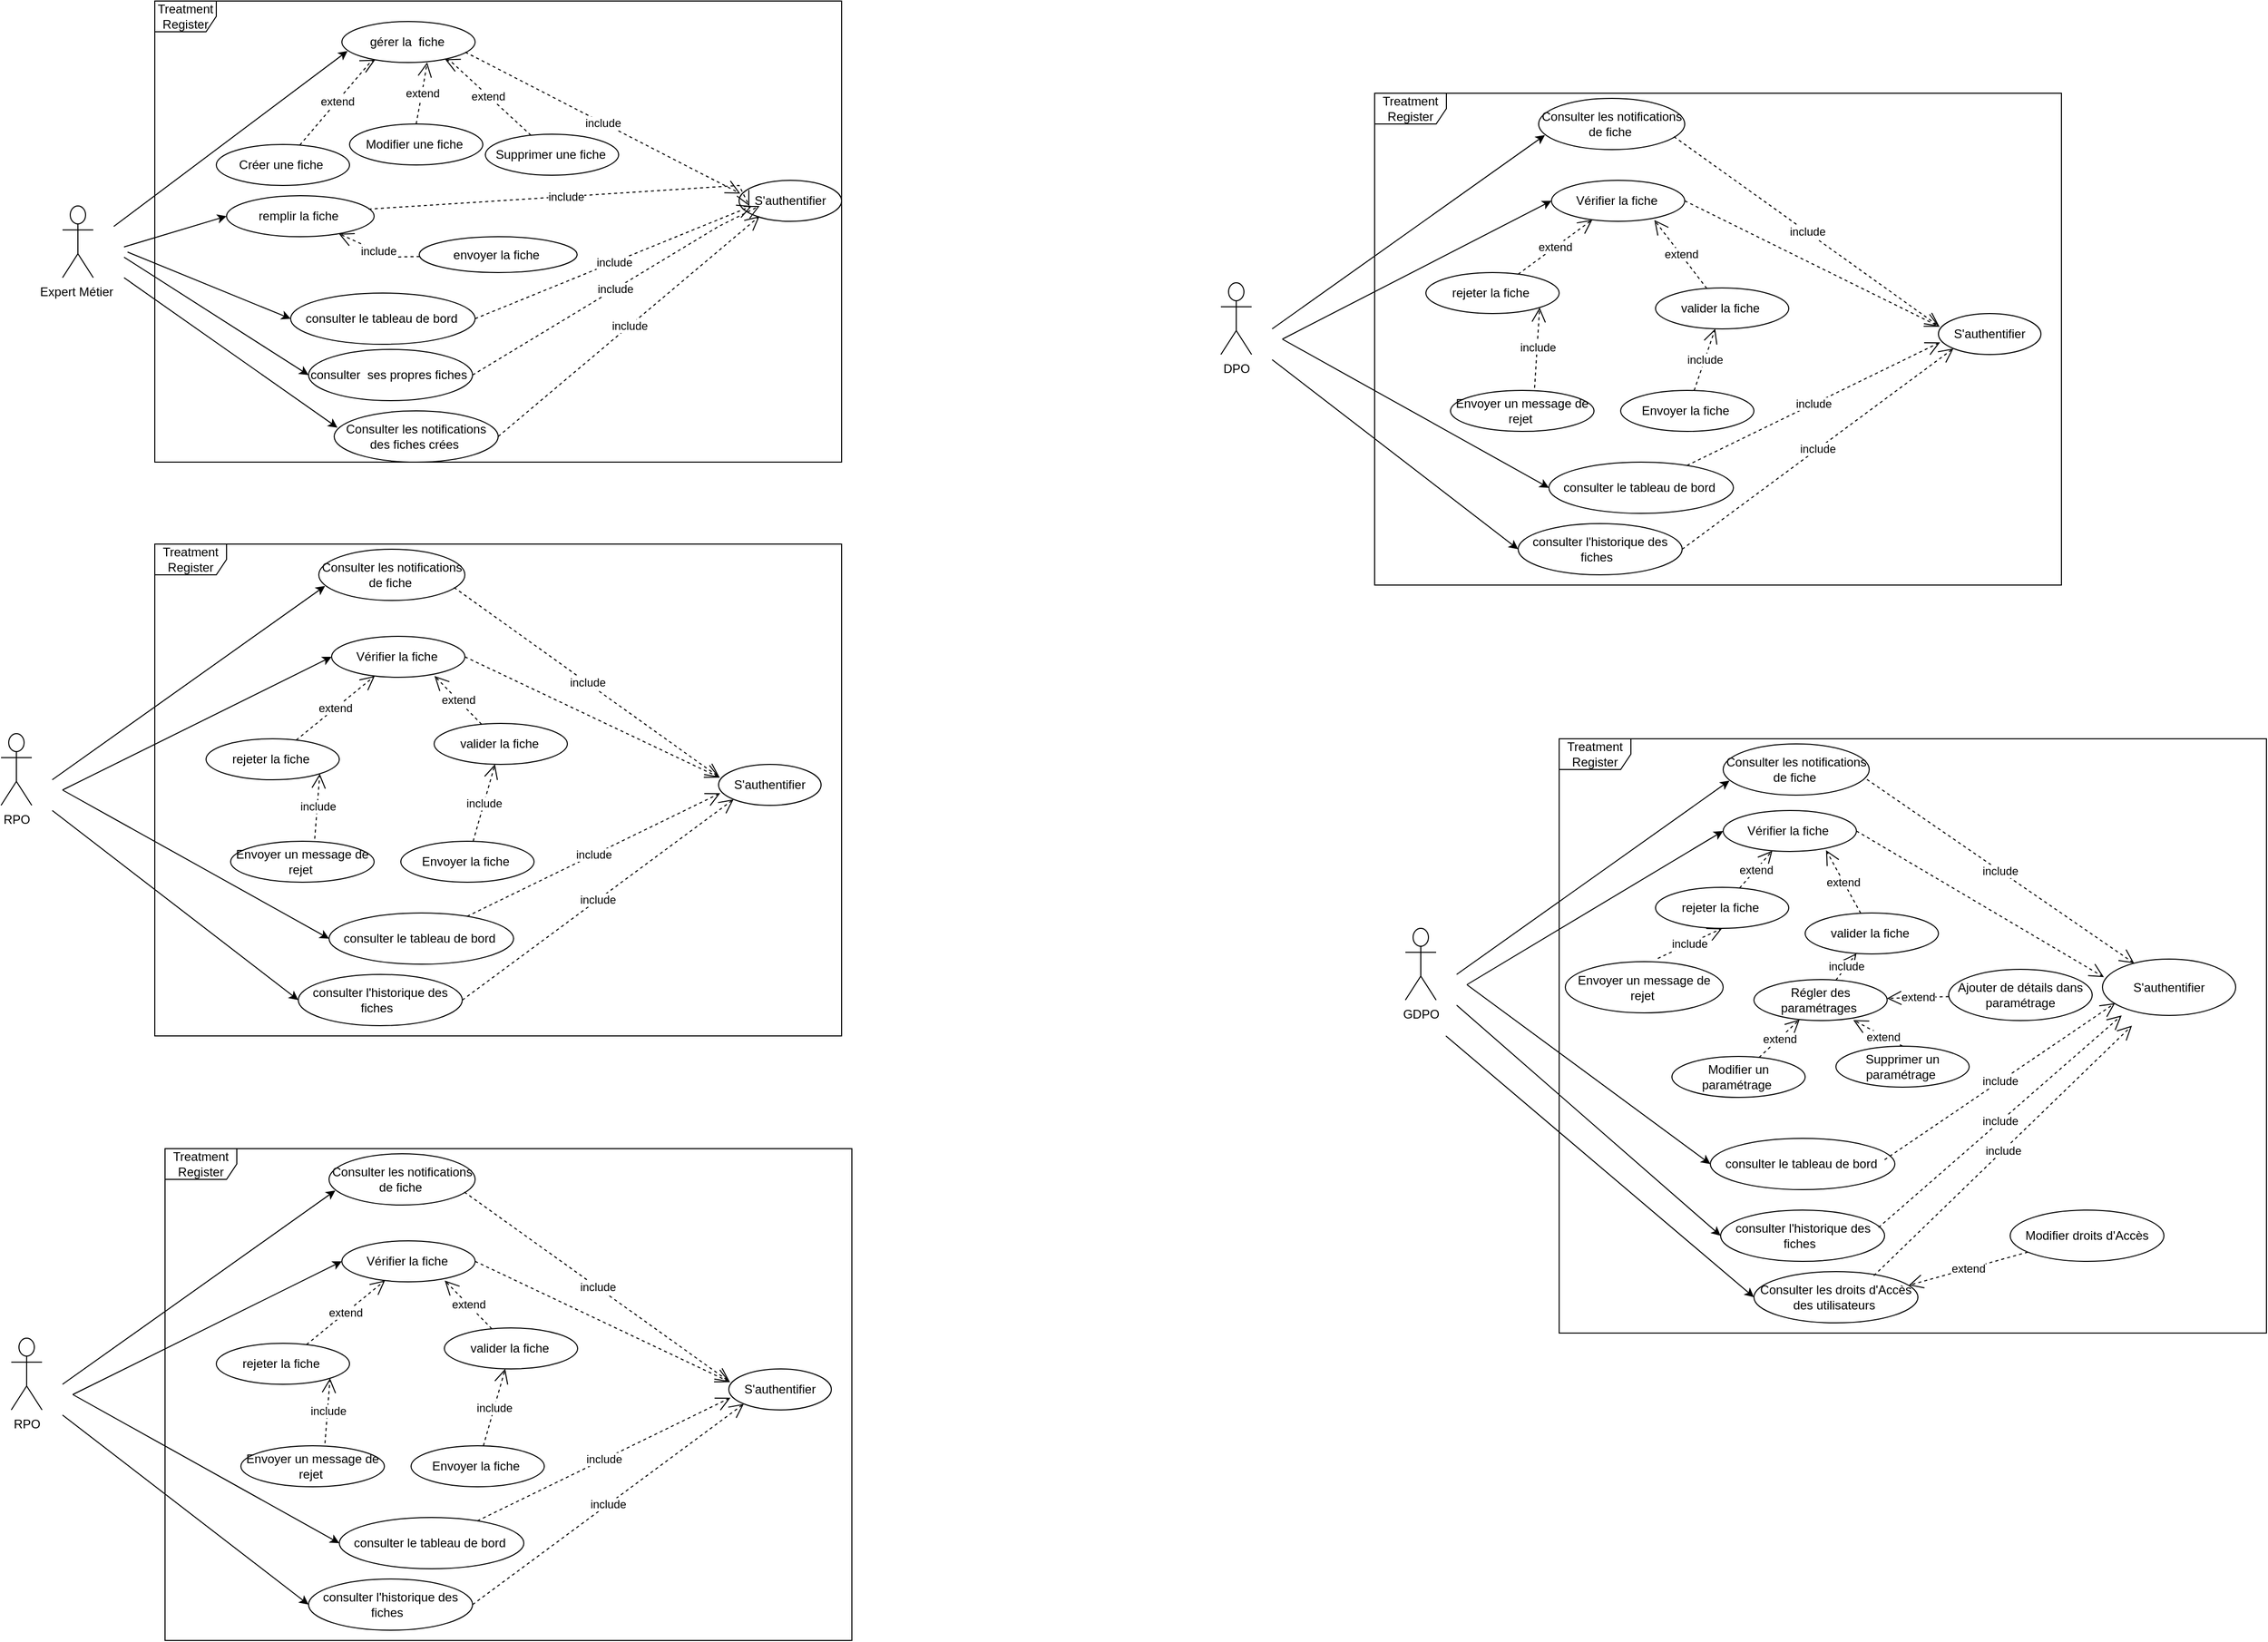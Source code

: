 <mxfile version="23.1.6" type="github">
  <diagram name="Page-1" id="u3t_uSrbroYxwzemvKYN">
    <mxGraphModel dx="2728" dy="1532" grid="1" gridSize="10" guides="1" tooltips="1" connect="1" arrows="1" fold="1" page="1" pageScale="1" pageWidth="2339" pageHeight="3300" math="0" shadow="0">
      <root>
        <mxCell id="0" />
        <mxCell id="1" parent="0" />
        <mxCell id="40ASOsNGRdnmcbBvCG5u-1" value="Expert Métier&amp;nbsp;" style="shape=umlActor;verticalLabelPosition=bottom;verticalAlign=top;html=1;" vertex="1" parent="1">
          <mxGeometry x="100" y="270" width="30" height="70" as="geometry" />
        </mxCell>
        <mxCell id="40ASOsNGRdnmcbBvCG5u-2" value="Treatment&lt;br&gt;Register" style="shape=umlFrame;whiteSpace=wrap;html=1;pointerEvents=0;" vertex="1" parent="1">
          <mxGeometry x="190" y="70" width="670" height="450" as="geometry" />
        </mxCell>
        <mxCell id="40ASOsNGRdnmcbBvCG5u-3" value="S&#39;authentifier" style="ellipse;whiteSpace=wrap;html=1;" vertex="1" parent="1">
          <mxGeometry x="760" y="245" width="100" height="40" as="geometry" />
        </mxCell>
        <mxCell id="40ASOsNGRdnmcbBvCG5u-4" value="gérer la&amp;nbsp; fiche&amp;nbsp;" style="ellipse;whiteSpace=wrap;html=1;" vertex="1" parent="1">
          <mxGeometry x="372.5" y="90" width="130" height="40" as="geometry" />
        </mxCell>
        <mxCell id="40ASOsNGRdnmcbBvCG5u-5" value="include" style="endArrow=open;endSize=12;dashed=1;html=1;rounded=0;exitX=0.926;exitY=0.747;exitDx=0;exitDy=0;exitPerimeter=0;entryX=0.011;entryY=0.321;entryDx=0;entryDy=0;entryPerimeter=0;" edge="1" parent="1" source="40ASOsNGRdnmcbBvCG5u-4" target="40ASOsNGRdnmcbBvCG5u-3">
          <mxGeometry width="160" relative="1" as="geometry">
            <mxPoint x="502.5" y="139.41" as="sourcePoint" />
            <mxPoint x="740" y="240" as="targetPoint" />
          </mxGeometry>
        </mxCell>
        <mxCell id="40ASOsNGRdnmcbBvCG5u-6" value="consulter le tableau de bord&amp;nbsp;" style="ellipse;whiteSpace=wrap;html=1;" vertex="1" parent="1">
          <mxGeometry x="322.5" y="355" width="180" height="50" as="geometry" />
        </mxCell>
        <mxCell id="40ASOsNGRdnmcbBvCG5u-7" value="include" style="endArrow=open;endSize=12;dashed=1;html=1;rounded=0;exitX=1;exitY=0.5;exitDx=0;exitDy=0;" edge="1" parent="1" source="40ASOsNGRdnmcbBvCG5u-6">
          <mxGeometry width="160" relative="1" as="geometry">
            <mxPoint x="500.004" y="342.718" as="sourcePoint" />
            <mxPoint x="772.47" y="270" as="targetPoint" />
          </mxGeometry>
        </mxCell>
        <mxCell id="40ASOsNGRdnmcbBvCG5u-8" value="consulter&amp;nbsp; ses propres fiches&amp;nbsp;" style="ellipse;whiteSpace=wrap;html=1;" vertex="1" parent="1">
          <mxGeometry x="340" y="410" width="160" height="50" as="geometry" />
        </mxCell>
        <mxCell id="40ASOsNGRdnmcbBvCG5u-9" value="include" style="endArrow=open;endSize=12;dashed=1;html=1;rounded=0;exitX=1;exitY=0.5;exitDx=0;exitDy=0;" edge="1" parent="1" source="40ASOsNGRdnmcbBvCG5u-8">
          <mxGeometry width="160" relative="1" as="geometry">
            <mxPoint x="506" y="233" as="sourcePoint" />
            <mxPoint x="780" y="270" as="targetPoint" />
            <Array as="points">
              <mxPoint x="740" y="290" />
            </Array>
          </mxGeometry>
        </mxCell>
        <mxCell id="40ASOsNGRdnmcbBvCG5u-10" value="remplir la fiche&amp;nbsp;" style="ellipse;whiteSpace=wrap;html=1;" vertex="1" parent="1">
          <mxGeometry x="260" y="260" width="144" height="40" as="geometry" />
        </mxCell>
        <mxCell id="40ASOsNGRdnmcbBvCG5u-11" value="Modifier une fiche&amp;nbsp;" style="ellipse;whiteSpace=wrap;html=1;" vertex="1" parent="1">
          <mxGeometry x="380" y="190" width="130" height="40" as="geometry" />
        </mxCell>
        <mxCell id="40ASOsNGRdnmcbBvCG5u-12" value="Créer une fiche&amp;nbsp;" style="ellipse;whiteSpace=wrap;html=1;" vertex="1" parent="1">
          <mxGeometry x="250" y="210" width="130" height="40" as="geometry" />
        </mxCell>
        <mxCell id="40ASOsNGRdnmcbBvCG5u-13" value="include" style="endArrow=open;endSize=12;dashed=1;html=1;rounded=0;exitX=0.962;exitY=0.327;exitDx=0;exitDy=0;exitPerimeter=0;" edge="1" parent="1" source="40ASOsNGRdnmcbBvCG5u-10">
          <mxGeometry width="160" relative="1" as="geometry">
            <mxPoint x="523" y="395" as="sourcePoint" />
            <mxPoint x="770" y="270" as="targetPoint" />
            <Array as="points">
              <mxPoint x="760" y="250" />
            </Array>
          </mxGeometry>
        </mxCell>
        <mxCell id="40ASOsNGRdnmcbBvCG5u-14" value="" style="edgeStyle=none;orthogonalLoop=1;jettySize=auto;html=1;rounded=0;entryX=0.043;entryY=0.718;entryDx=0;entryDy=0;entryPerimeter=0;" edge="1" parent="1" target="40ASOsNGRdnmcbBvCG5u-4">
          <mxGeometry width="80" relative="1" as="geometry">
            <mxPoint x="150" y="290" as="sourcePoint" />
            <mxPoint x="230" y="300" as="targetPoint" />
            <Array as="points" />
          </mxGeometry>
        </mxCell>
        <mxCell id="40ASOsNGRdnmcbBvCG5u-15" value="" style="edgeStyle=none;orthogonalLoop=1;jettySize=auto;html=1;rounded=0;entryX=0;entryY=0.5;entryDx=0;entryDy=0;" edge="1" parent="1" target="40ASOsNGRdnmcbBvCG5u-6">
          <mxGeometry width="80" relative="1" as="geometry">
            <mxPoint x="163.43" y="315" as="sourcePoint" />
            <mxPoint x="342.504" y="354.61" as="targetPoint" />
            <Array as="points" />
          </mxGeometry>
        </mxCell>
        <mxCell id="40ASOsNGRdnmcbBvCG5u-16" value="" style="edgeStyle=none;orthogonalLoop=1;jettySize=auto;html=1;rounded=0;entryX=0;entryY=0.5;entryDx=0;entryDy=0;" edge="1" parent="1" target="40ASOsNGRdnmcbBvCG5u-8">
          <mxGeometry width="80" relative="1" as="geometry">
            <mxPoint x="160" y="320" as="sourcePoint" />
            <mxPoint x="388" y="159" as="targetPoint" />
            <Array as="points" />
          </mxGeometry>
        </mxCell>
        <mxCell id="40ASOsNGRdnmcbBvCG5u-17" value="" style="edgeStyle=none;orthogonalLoop=1;jettySize=auto;html=1;rounded=0;entryX=0;entryY=0.5;entryDx=0;entryDy=0;" edge="1" parent="1" target="40ASOsNGRdnmcbBvCG5u-10">
          <mxGeometry width="80" relative="1" as="geometry">
            <mxPoint x="160" y="310" as="sourcePoint" />
            <mxPoint x="398" y="269" as="targetPoint" />
            <Array as="points" />
          </mxGeometry>
        </mxCell>
        <mxCell id="40ASOsNGRdnmcbBvCG5u-18" value="Consulter les notifications des fiches crées&amp;nbsp;" style="ellipse;whiteSpace=wrap;html=1;" vertex="1" parent="1">
          <mxGeometry x="365" y="470" width="160" height="50" as="geometry" />
        </mxCell>
        <mxCell id="40ASOsNGRdnmcbBvCG5u-19" value="" style="edgeStyle=none;orthogonalLoop=1;jettySize=auto;html=1;rounded=0;entryX=0.02;entryY=0.327;entryDx=0;entryDy=0;entryPerimeter=0;" edge="1" parent="1" target="40ASOsNGRdnmcbBvCG5u-18">
          <mxGeometry width="80" relative="1" as="geometry">
            <mxPoint x="160" y="340" as="sourcePoint" />
            <mxPoint x="363" y="425" as="targetPoint" />
            <Array as="points" />
          </mxGeometry>
        </mxCell>
        <mxCell id="40ASOsNGRdnmcbBvCG5u-20" value="include" style="endArrow=open;endSize=12;dashed=1;html=1;rounded=0;exitX=1;exitY=0.5;exitDx=0;exitDy=0;" edge="1" parent="1" source="40ASOsNGRdnmcbBvCG5u-18">
          <mxGeometry width="160" relative="1" as="geometry">
            <mxPoint x="516" y="416" as="sourcePoint" />
            <mxPoint x="780" y="280" as="targetPoint" />
          </mxGeometry>
        </mxCell>
        <mxCell id="40ASOsNGRdnmcbBvCG5u-21" value="RPO" style="shape=umlActor;verticalLabelPosition=bottom;verticalAlign=top;html=1;" vertex="1" parent="1">
          <mxGeometry x="40" y="785" width="30" height="70" as="geometry" />
        </mxCell>
        <mxCell id="40ASOsNGRdnmcbBvCG5u-22" value="Treatment&lt;br&gt;Register" style="shape=umlFrame;whiteSpace=wrap;html=1;pointerEvents=0;width=70;height=30;" vertex="1" parent="1">
          <mxGeometry x="190" y="600" width="670" height="480" as="geometry" />
        </mxCell>
        <mxCell id="40ASOsNGRdnmcbBvCG5u-23" value="Consulter les notifications de fiche&amp;nbsp;" style="ellipse;whiteSpace=wrap;html=1;" vertex="1" parent="1">
          <mxGeometry x="350" y="605" width="142.5" height="50" as="geometry" />
        </mxCell>
        <mxCell id="40ASOsNGRdnmcbBvCG5u-24" value="include" style="endArrow=open;endSize=12;dashed=1;html=1;rounded=0;exitX=0.926;exitY=0.747;exitDx=0;exitDy=0;exitPerimeter=0;entryX=0.011;entryY=0.321;entryDx=0;entryDy=0;entryPerimeter=0;" edge="1" parent="1" source="40ASOsNGRdnmcbBvCG5u-23" target="40ASOsNGRdnmcbBvCG5u-35">
          <mxGeometry width="160" relative="1" as="geometry">
            <mxPoint x="502.5" y="669.41" as="sourcePoint" />
            <mxPoint x="740" y="770" as="targetPoint" />
          </mxGeometry>
        </mxCell>
        <mxCell id="40ASOsNGRdnmcbBvCG5u-25" value="consulter le tableau de bord&amp;nbsp;" style="ellipse;whiteSpace=wrap;html=1;" vertex="1" parent="1">
          <mxGeometry x="360" y="960" width="180" height="50" as="geometry" />
        </mxCell>
        <mxCell id="40ASOsNGRdnmcbBvCG5u-26" value="include" style="endArrow=open;endSize=12;dashed=1;html=1;rounded=0;entryX=0.016;entryY=0.703;entryDx=0;entryDy=0;entryPerimeter=0;" edge="1" parent="1" source="40ASOsNGRdnmcbBvCG5u-25" target="40ASOsNGRdnmcbBvCG5u-35">
          <mxGeometry width="160" relative="1" as="geometry">
            <mxPoint x="483" y="710" as="sourcePoint" />
            <mxPoint x="750" y="790" as="targetPoint" />
          </mxGeometry>
        </mxCell>
        <mxCell id="40ASOsNGRdnmcbBvCG5u-27" value="consulter l&#39;historique des fiches&amp;nbsp;&amp;nbsp;" style="ellipse;whiteSpace=wrap;html=1;" vertex="1" parent="1">
          <mxGeometry x="330" y="1020" width="160" height="50" as="geometry" />
        </mxCell>
        <mxCell id="40ASOsNGRdnmcbBvCG5u-28" value="include" style="endArrow=open;endSize=12;dashed=1;html=1;rounded=0;exitX=1;exitY=0.5;exitDx=0;exitDy=0;entryX=0;entryY=1;entryDx=0;entryDy=0;" edge="1" parent="1" source="40ASOsNGRdnmcbBvCG5u-27" target="40ASOsNGRdnmcbBvCG5u-35">
          <mxGeometry width="160" relative="1" as="geometry">
            <mxPoint x="506" y="763" as="sourcePoint" />
            <mxPoint x="760" y="790" as="targetPoint" />
          </mxGeometry>
        </mxCell>
        <mxCell id="40ASOsNGRdnmcbBvCG5u-29" value="Vérifier la fiche&amp;nbsp;" style="ellipse;whiteSpace=wrap;html=1;" vertex="1" parent="1">
          <mxGeometry x="362.5" y="690" width="130" height="40" as="geometry" />
        </mxCell>
        <mxCell id="40ASOsNGRdnmcbBvCG5u-30" value="rejeter la fiche&amp;nbsp;" style="ellipse;whiteSpace=wrap;html=1;" vertex="1" parent="1">
          <mxGeometry x="240" y="790" width="130" height="40" as="geometry" />
        </mxCell>
        <mxCell id="40ASOsNGRdnmcbBvCG5u-31" value="" style="edgeStyle=none;orthogonalLoop=1;jettySize=auto;html=1;rounded=0;entryX=0.043;entryY=0.718;entryDx=0;entryDy=0;entryPerimeter=0;" edge="1" parent="1" target="40ASOsNGRdnmcbBvCG5u-23">
          <mxGeometry width="80" relative="1" as="geometry">
            <mxPoint x="90" y="830" as="sourcePoint" />
            <mxPoint x="230" y="830" as="targetPoint" />
            <Array as="points" />
          </mxGeometry>
        </mxCell>
        <mxCell id="40ASOsNGRdnmcbBvCG5u-32" value="" style="edgeStyle=none;orthogonalLoop=1;jettySize=auto;html=1;rounded=0;entryX=0;entryY=0.5;entryDx=0;entryDy=0;" edge="1" parent="1">
          <mxGeometry width="80" relative="1" as="geometry">
            <mxPoint x="90" y="860" as="sourcePoint" />
            <mxPoint x="330" y="1045" as="targetPoint" />
            <Array as="points" />
          </mxGeometry>
        </mxCell>
        <mxCell id="40ASOsNGRdnmcbBvCG5u-33" value="" style="edgeStyle=none;orthogonalLoop=1;jettySize=auto;html=1;rounded=0;entryX=0;entryY=0.5;entryDx=0;entryDy=0;" edge="1" parent="1" target="40ASOsNGRdnmcbBvCG5u-29">
          <mxGeometry width="80" relative="1" as="geometry">
            <mxPoint x="100" y="840" as="sourcePoint" />
            <mxPoint x="336" y="639" as="targetPoint" />
            <Array as="points" />
          </mxGeometry>
        </mxCell>
        <mxCell id="40ASOsNGRdnmcbBvCG5u-34" value="" style="endArrow=open;endSize=12;dashed=1;html=1;rounded=0;exitX=1;exitY=0.5;exitDx=0;exitDy=0;entryX=0.011;entryY=0.321;entryDx=0;entryDy=0;entryPerimeter=0;" edge="1" parent="1" source="40ASOsNGRdnmcbBvCG5u-29" target="40ASOsNGRdnmcbBvCG5u-35">
          <mxGeometry width="160" relative="1" as="geometry">
            <mxPoint x="483" y="700" as="sourcePoint" />
            <mxPoint x="761" y="783" as="targetPoint" />
          </mxGeometry>
        </mxCell>
        <mxCell id="40ASOsNGRdnmcbBvCG5u-35" value="S&#39;authentifier" style="ellipse;whiteSpace=wrap;html=1;" vertex="1" parent="1">
          <mxGeometry x="740" y="815" width="100" height="40" as="geometry" />
        </mxCell>
        <mxCell id="40ASOsNGRdnmcbBvCG5u-36" value="valider la fiche&amp;nbsp;" style="ellipse;whiteSpace=wrap;html=1;" vertex="1" parent="1">
          <mxGeometry x="462.5" y="775" width="130" height="40" as="geometry" />
        </mxCell>
        <mxCell id="40ASOsNGRdnmcbBvCG5u-37" value="extend" style="endArrow=open;endSize=12;dashed=1;html=1;rounded=0;" edge="1" parent="1" source="40ASOsNGRdnmcbBvCG5u-30" target="40ASOsNGRdnmcbBvCG5u-29">
          <mxGeometry width="160" relative="1" as="geometry">
            <mxPoint x="370" y="750" as="sourcePoint" />
            <mxPoint x="530" y="750" as="targetPoint" />
          </mxGeometry>
        </mxCell>
        <mxCell id="40ASOsNGRdnmcbBvCG5u-38" value="extend" style="endArrow=open;endSize=12;dashed=1;html=1;rounded=0;entryX=0.772;entryY=0.968;entryDx=0;entryDy=0;entryPerimeter=0;" edge="1" parent="1" source="40ASOsNGRdnmcbBvCG5u-36" target="40ASOsNGRdnmcbBvCG5u-29">
          <mxGeometry width="160" relative="1" as="geometry">
            <mxPoint x="382" y="771" as="sourcePoint" />
            <mxPoint x="413" y="729" as="targetPoint" />
          </mxGeometry>
        </mxCell>
        <mxCell id="40ASOsNGRdnmcbBvCG5u-39" value="Supprimer une fiche&amp;nbsp;" style="ellipse;whiteSpace=wrap;html=1;" vertex="1" parent="1">
          <mxGeometry x="512.5" y="200" width="130" height="40" as="geometry" />
        </mxCell>
        <mxCell id="40ASOsNGRdnmcbBvCG5u-40" value="extend" style="endArrow=open;endSize=12;dashed=1;html=1;rounded=0;" edge="1" parent="1" source="40ASOsNGRdnmcbBvCG5u-12" target="40ASOsNGRdnmcbBvCG5u-4">
          <mxGeometry width="160" relative="1" as="geometry">
            <mxPoint x="510" y="310" as="sourcePoint" />
            <mxPoint x="670" y="310" as="targetPoint" />
            <Array as="points">
              <mxPoint x="400" y="130" />
            </Array>
          </mxGeometry>
        </mxCell>
        <mxCell id="40ASOsNGRdnmcbBvCG5u-41" value="extend" style="endArrow=open;endSize=12;dashed=1;html=1;rounded=0;entryX=0.64;entryY=0.997;entryDx=0;entryDy=0;entryPerimeter=0;exitX=0.5;exitY=0;exitDx=0;exitDy=0;" edge="1" parent="1" source="40ASOsNGRdnmcbBvCG5u-11" target="40ASOsNGRdnmcbBvCG5u-4">
          <mxGeometry width="160" relative="1" as="geometry">
            <mxPoint x="452.37" y="180" as="sourcePoint" />
            <mxPoint x="437.62" y="130" as="targetPoint" />
            <Array as="points">
              <mxPoint x="452.37" y="150" />
            </Array>
          </mxGeometry>
        </mxCell>
        <mxCell id="40ASOsNGRdnmcbBvCG5u-42" value="extend" style="endArrow=open;endSize=12;dashed=1;html=1;rounded=0;" edge="1" parent="1" source="40ASOsNGRdnmcbBvCG5u-39" target="40ASOsNGRdnmcbBvCG5u-4">
          <mxGeometry x="0.004" width="160" relative="1" as="geometry">
            <mxPoint x="341" y="221" as="sourcePoint" />
            <mxPoint x="416" y="137" as="targetPoint" />
            <Array as="points">
              <mxPoint x="480" y="130" />
            </Array>
            <mxPoint as="offset" />
          </mxGeometry>
        </mxCell>
        <mxCell id="40ASOsNGRdnmcbBvCG5u-43" value="Envoyer la fiche&amp;nbsp;" style="ellipse;whiteSpace=wrap;html=1;" vertex="1" parent="1">
          <mxGeometry x="430" y="890" width="130" height="40" as="geometry" />
        </mxCell>
        <mxCell id="40ASOsNGRdnmcbBvCG5u-44" value="include" style="endArrow=open;endSize=12;dashed=1;html=1;rounded=0;" edge="1" parent="1" source="40ASOsNGRdnmcbBvCG5u-43" target="40ASOsNGRdnmcbBvCG5u-36">
          <mxGeometry width="160" relative="1" as="geometry">
            <mxPoint x="510" y="885" as="sourcePoint" />
            <mxPoint x="520" y="840" as="targetPoint" />
          </mxGeometry>
        </mxCell>
        <mxCell id="40ASOsNGRdnmcbBvCG5u-45" value="Envoyer un message de rejet&amp;nbsp;" style="ellipse;whiteSpace=wrap;html=1;" vertex="1" parent="1">
          <mxGeometry x="264" y="890" width="140" height="40" as="geometry" />
        </mxCell>
        <mxCell id="40ASOsNGRdnmcbBvCG5u-46" value="include" style="endArrow=open;endSize=12;dashed=1;html=1;rounded=0;entryX=1;entryY=1;entryDx=0;entryDy=0;exitX=0.586;exitY=-0.062;exitDx=0;exitDy=0;exitPerimeter=0;" edge="1" parent="1" source="40ASOsNGRdnmcbBvCG5u-45" target="40ASOsNGRdnmcbBvCG5u-30">
          <mxGeometry width="160" relative="1" as="geometry">
            <mxPoint x="537" y="890" as="sourcePoint" />
            <mxPoint x="556" y="860" as="targetPoint" />
            <Array as="points" />
          </mxGeometry>
        </mxCell>
        <mxCell id="40ASOsNGRdnmcbBvCG5u-47" value="" style="edgeStyle=none;orthogonalLoop=1;jettySize=auto;html=1;rounded=0;entryX=0;entryY=0.5;entryDx=0;entryDy=0;" edge="1" parent="1" target="40ASOsNGRdnmcbBvCG5u-25">
          <mxGeometry width="80" relative="1" as="geometry">
            <mxPoint x="100" y="840" as="sourcePoint" />
            <mxPoint x="340" y="1025" as="targetPoint" />
            <Array as="points" />
          </mxGeometry>
        </mxCell>
        <mxCell id="40ASOsNGRdnmcbBvCG5u-48" value="DPO" style="shape=umlActor;verticalLabelPosition=bottom;verticalAlign=top;html=1;" vertex="1" parent="1">
          <mxGeometry x="1230" y="345" width="30" height="70" as="geometry" />
        </mxCell>
        <mxCell id="40ASOsNGRdnmcbBvCG5u-49" value="Treatment&lt;br&gt;Register" style="shape=umlFrame;whiteSpace=wrap;html=1;pointerEvents=0;width=70;height=30;" vertex="1" parent="1">
          <mxGeometry x="1380" y="160" width="670" height="480" as="geometry" />
        </mxCell>
        <mxCell id="40ASOsNGRdnmcbBvCG5u-50" value="Consulter les notifications de fiche&amp;nbsp;" style="ellipse;whiteSpace=wrap;html=1;" vertex="1" parent="1">
          <mxGeometry x="1540" y="165" width="142.5" height="50" as="geometry" />
        </mxCell>
        <mxCell id="40ASOsNGRdnmcbBvCG5u-51" value="include" style="endArrow=open;endSize=12;dashed=1;html=1;rounded=0;exitX=0.926;exitY=0.747;exitDx=0;exitDy=0;exitPerimeter=0;entryX=0.011;entryY=0.321;entryDx=0;entryDy=0;entryPerimeter=0;" edge="1" parent="1" source="40ASOsNGRdnmcbBvCG5u-50" target="40ASOsNGRdnmcbBvCG5u-62">
          <mxGeometry width="160" relative="1" as="geometry">
            <mxPoint x="1692.5" y="229.41" as="sourcePoint" />
            <mxPoint x="1930" y="330" as="targetPoint" />
          </mxGeometry>
        </mxCell>
        <mxCell id="40ASOsNGRdnmcbBvCG5u-52" value="consulter le tableau de bord&amp;nbsp;" style="ellipse;whiteSpace=wrap;html=1;" vertex="1" parent="1">
          <mxGeometry x="1550" y="520" width="180" height="50" as="geometry" />
        </mxCell>
        <mxCell id="40ASOsNGRdnmcbBvCG5u-53" value="include" style="endArrow=open;endSize=12;dashed=1;html=1;rounded=0;entryX=0.016;entryY=0.703;entryDx=0;entryDy=0;entryPerimeter=0;" edge="1" parent="1" source="40ASOsNGRdnmcbBvCG5u-52" target="40ASOsNGRdnmcbBvCG5u-62">
          <mxGeometry width="160" relative="1" as="geometry">
            <mxPoint x="1673" y="270" as="sourcePoint" />
            <mxPoint x="1940" y="350" as="targetPoint" />
          </mxGeometry>
        </mxCell>
        <mxCell id="40ASOsNGRdnmcbBvCG5u-54" value="consulter l&#39;historique des fiches&amp;nbsp;&amp;nbsp;" style="ellipse;whiteSpace=wrap;html=1;" vertex="1" parent="1">
          <mxGeometry x="1520" y="580" width="160" height="50" as="geometry" />
        </mxCell>
        <mxCell id="40ASOsNGRdnmcbBvCG5u-55" value="include" style="endArrow=open;endSize=12;dashed=1;html=1;rounded=0;exitX=1;exitY=0.5;exitDx=0;exitDy=0;entryX=0;entryY=1;entryDx=0;entryDy=0;" edge="1" parent="1" source="40ASOsNGRdnmcbBvCG5u-54" target="40ASOsNGRdnmcbBvCG5u-62">
          <mxGeometry width="160" relative="1" as="geometry">
            <mxPoint x="1696" y="323" as="sourcePoint" />
            <mxPoint x="1950" y="350" as="targetPoint" />
          </mxGeometry>
        </mxCell>
        <mxCell id="40ASOsNGRdnmcbBvCG5u-56" value="Vérifier la fiche&amp;nbsp;" style="ellipse;whiteSpace=wrap;html=1;" vertex="1" parent="1">
          <mxGeometry x="1552.5" y="245" width="130" height="40" as="geometry" />
        </mxCell>
        <mxCell id="40ASOsNGRdnmcbBvCG5u-57" value="rejeter la fiche&amp;nbsp;" style="ellipse;whiteSpace=wrap;html=1;" vertex="1" parent="1">
          <mxGeometry x="1430" y="335" width="130" height="40" as="geometry" />
        </mxCell>
        <mxCell id="40ASOsNGRdnmcbBvCG5u-58" value="" style="edgeStyle=none;orthogonalLoop=1;jettySize=auto;html=1;rounded=0;entryX=0.043;entryY=0.718;entryDx=0;entryDy=0;entryPerimeter=0;" edge="1" parent="1" target="40ASOsNGRdnmcbBvCG5u-50">
          <mxGeometry width="80" relative="1" as="geometry">
            <mxPoint x="1280" y="390" as="sourcePoint" />
            <mxPoint x="1420" y="390" as="targetPoint" />
            <Array as="points" />
          </mxGeometry>
        </mxCell>
        <mxCell id="40ASOsNGRdnmcbBvCG5u-59" value="" style="edgeStyle=none;orthogonalLoop=1;jettySize=auto;html=1;rounded=0;entryX=0;entryY=0.5;entryDx=0;entryDy=0;" edge="1" parent="1">
          <mxGeometry width="80" relative="1" as="geometry">
            <mxPoint x="1280" y="420" as="sourcePoint" />
            <mxPoint x="1520" y="605" as="targetPoint" />
            <Array as="points" />
          </mxGeometry>
        </mxCell>
        <mxCell id="40ASOsNGRdnmcbBvCG5u-60" value="" style="edgeStyle=none;orthogonalLoop=1;jettySize=auto;html=1;rounded=0;entryX=0;entryY=0.5;entryDx=0;entryDy=0;" edge="1" parent="1" target="40ASOsNGRdnmcbBvCG5u-56">
          <mxGeometry width="80" relative="1" as="geometry">
            <mxPoint x="1290" y="400" as="sourcePoint" />
            <mxPoint x="1526" y="199" as="targetPoint" />
            <Array as="points" />
          </mxGeometry>
        </mxCell>
        <mxCell id="40ASOsNGRdnmcbBvCG5u-61" value="" style="endArrow=open;endSize=12;dashed=1;html=1;rounded=0;exitX=1;exitY=0.5;exitDx=0;exitDy=0;entryX=0.011;entryY=0.321;entryDx=0;entryDy=0;entryPerimeter=0;" edge="1" parent="1" source="40ASOsNGRdnmcbBvCG5u-56" target="40ASOsNGRdnmcbBvCG5u-62">
          <mxGeometry width="160" relative="1" as="geometry">
            <mxPoint x="1673" y="260" as="sourcePoint" />
            <mxPoint x="1951" y="343" as="targetPoint" />
          </mxGeometry>
        </mxCell>
        <mxCell id="40ASOsNGRdnmcbBvCG5u-62" value="S&#39;authentifier" style="ellipse;whiteSpace=wrap;html=1;" vertex="1" parent="1">
          <mxGeometry x="1930" y="375" width="100" height="40" as="geometry" />
        </mxCell>
        <mxCell id="40ASOsNGRdnmcbBvCG5u-63" value="valider la fiche&amp;nbsp;" style="ellipse;whiteSpace=wrap;html=1;" vertex="1" parent="1">
          <mxGeometry x="1654" y="350" width="130" height="40" as="geometry" />
        </mxCell>
        <mxCell id="40ASOsNGRdnmcbBvCG5u-64" value="extend" style="endArrow=open;endSize=12;dashed=1;html=1;rounded=0;" edge="1" parent="1" source="40ASOsNGRdnmcbBvCG5u-57" target="40ASOsNGRdnmcbBvCG5u-56">
          <mxGeometry width="160" relative="1" as="geometry">
            <mxPoint x="1560" y="310" as="sourcePoint" />
            <mxPoint x="1720" y="310" as="targetPoint" />
          </mxGeometry>
        </mxCell>
        <mxCell id="40ASOsNGRdnmcbBvCG5u-65" value="extend" style="endArrow=open;endSize=12;dashed=1;html=1;rounded=0;entryX=0.772;entryY=0.968;entryDx=0;entryDy=0;entryPerimeter=0;" edge="1" parent="1" source="40ASOsNGRdnmcbBvCG5u-63" target="40ASOsNGRdnmcbBvCG5u-56">
          <mxGeometry width="160" relative="1" as="geometry">
            <mxPoint x="1572" y="331" as="sourcePoint" />
            <mxPoint x="1603" y="289" as="targetPoint" />
          </mxGeometry>
        </mxCell>
        <mxCell id="40ASOsNGRdnmcbBvCG5u-66" value="Envoyer la fiche&amp;nbsp;" style="ellipse;whiteSpace=wrap;html=1;" vertex="1" parent="1">
          <mxGeometry x="1620" y="450" width="130" height="40" as="geometry" />
        </mxCell>
        <mxCell id="40ASOsNGRdnmcbBvCG5u-67" value="include" style="endArrow=open;endSize=12;dashed=1;html=1;rounded=0;" edge="1" parent="1" source="40ASOsNGRdnmcbBvCG5u-66" target="40ASOsNGRdnmcbBvCG5u-63">
          <mxGeometry width="160" relative="1" as="geometry">
            <mxPoint x="1700" y="445" as="sourcePoint" />
            <mxPoint x="1710" y="400" as="targetPoint" />
          </mxGeometry>
        </mxCell>
        <mxCell id="40ASOsNGRdnmcbBvCG5u-68" value="Envoyer un message de rejet&amp;nbsp;" style="ellipse;whiteSpace=wrap;html=1;" vertex="1" parent="1">
          <mxGeometry x="1454" y="450" width="140" height="40" as="geometry" />
        </mxCell>
        <mxCell id="40ASOsNGRdnmcbBvCG5u-69" value="include" style="endArrow=open;endSize=12;dashed=1;html=1;rounded=0;entryX=1;entryY=1;entryDx=0;entryDy=0;exitX=0.586;exitY=-0.062;exitDx=0;exitDy=0;exitPerimeter=0;" edge="1" parent="1" source="40ASOsNGRdnmcbBvCG5u-68" target="40ASOsNGRdnmcbBvCG5u-57">
          <mxGeometry width="160" relative="1" as="geometry">
            <mxPoint x="1727" y="450" as="sourcePoint" />
            <mxPoint x="1746" y="420" as="targetPoint" />
            <Array as="points" />
          </mxGeometry>
        </mxCell>
        <mxCell id="40ASOsNGRdnmcbBvCG5u-70" value="" style="edgeStyle=none;orthogonalLoop=1;jettySize=auto;html=1;rounded=0;entryX=0;entryY=0.5;entryDx=0;entryDy=0;" edge="1" parent="1" target="40ASOsNGRdnmcbBvCG5u-52">
          <mxGeometry width="80" relative="1" as="geometry">
            <mxPoint x="1290" y="400" as="sourcePoint" />
            <mxPoint x="1530" y="585" as="targetPoint" />
            <Array as="points" />
          </mxGeometry>
        </mxCell>
        <mxCell id="40ASOsNGRdnmcbBvCG5u-71" value="include" style="endArrow=open;endSize=12;dashed=1;html=1;rounded=0;" edge="1" parent="1" source="40ASOsNGRdnmcbBvCG5u-72" target="40ASOsNGRdnmcbBvCG5u-10">
          <mxGeometry width="160" relative="1" as="geometry">
            <mxPoint x="172.861" y="328.145" as="sourcePoint" />
            <mxPoint x="440" y="270" as="targetPoint" />
            <Array as="points">
              <mxPoint x="420" y="320" />
            </Array>
          </mxGeometry>
        </mxCell>
        <mxCell id="40ASOsNGRdnmcbBvCG5u-72" value="envoyer la fiche&amp;nbsp;" style="ellipse;whiteSpace=wrap;html=1;" vertex="1" parent="1">
          <mxGeometry x="448" y="300" width="154" height="35" as="geometry" />
        </mxCell>
        <mxCell id="40ASOsNGRdnmcbBvCG5u-73" value="GDPO" style="shape=umlActor;verticalLabelPosition=bottom;verticalAlign=top;html=1;" vertex="1" parent="1">
          <mxGeometry x="1410" y="975" width="30" height="70" as="geometry" />
        </mxCell>
        <mxCell id="40ASOsNGRdnmcbBvCG5u-74" value="Treatment&lt;br&gt;Register" style="shape=umlFrame;whiteSpace=wrap;html=1;pointerEvents=0;width=70;height=30;" vertex="1" parent="1">
          <mxGeometry x="1560" y="790" width="690" height="580" as="geometry" />
        </mxCell>
        <mxCell id="40ASOsNGRdnmcbBvCG5u-75" value="Consulter les notifications de fiche&amp;nbsp;" style="ellipse;whiteSpace=wrap;html=1;" vertex="1" parent="1">
          <mxGeometry x="1720" y="795" width="142.5" height="50" as="geometry" />
        </mxCell>
        <mxCell id="40ASOsNGRdnmcbBvCG5u-76" value="include" style="endArrow=open;endSize=12;dashed=1;html=1;rounded=0;exitX=0.926;exitY=0.747;exitDx=0;exitDy=0;exitPerimeter=0;" edge="1" parent="1" target="40ASOsNGRdnmcbBvCG5u-87">
          <mxGeometry width="160" relative="1" as="geometry">
            <mxPoint x="1860.265" y="829.69" as="sourcePoint" />
            <mxPoint x="2099.74" y="1019.995" as="targetPoint" />
          </mxGeometry>
        </mxCell>
        <mxCell id="40ASOsNGRdnmcbBvCG5u-77" value="consulter le tableau de bord&amp;nbsp;" style="ellipse;whiteSpace=wrap;html=1;" vertex="1" parent="1">
          <mxGeometry x="1707.5" y="1180" width="180" height="50" as="geometry" />
        </mxCell>
        <mxCell id="40ASOsNGRdnmcbBvCG5u-78" value="include" style="endArrow=open;endSize=12;dashed=1;html=1;rounded=0;entryX=0.094;entryY=0.784;entryDx=0;entryDy=0;entryPerimeter=0;" edge="1" parent="1" target="40ASOsNGRdnmcbBvCG5u-87">
          <mxGeometry width="160" relative="1" as="geometry">
            <mxPoint x="1877.501" y="1200.82" as="sourcePoint" />
            <mxPoint x="2120.62" y="1059.995" as="targetPoint" />
            <Array as="points" />
          </mxGeometry>
        </mxCell>
        <mxCell id="40ASOsNGRdnmcbBvCG5u-79" value="consulter l&#39;historique des fiches&amp;nbsp;&amp;nbsp;" style="ellipse;whiteSpace=wrap;html=1;" vertex="1" parent="1">
          <mxGeometry x="1717.5" y="1250" width="160" height="50" as="geometry" />
        </mxCell>
        <mxCell id="40ASOsNGRdnmcbBvCG5u-80" value="include" style="endArrow=open;endSize=12;dashed=1;html=1;rounded=0;exitX=0.963;exitY=0.339;exitDx=0;exitDy=0;entryX=0;entryY=1;entryDx=0;entryDy=0;exitPerimeter=0;" edge="1" parent="1" source="40ASOsNGRdnmcbBvCG5u-79">
          <mxGeometry width="160" relative="1" as="geometry">
            <mxPoint x="1877.5" y="1283.17" as="sourcePoint" />
            <mxPoint x="2108.771" y="1060.002" as="targetPoint" />
          </mxGeometry>
        </mxCell>
        <mxCell id="40ASOsNGRdnmcbBvCG5u-81" value="Vérifier la fiche&amp;nbsp;" style="ellipse;whiteSpace=wrap;html=1;" vertex="1" parent="1">
          <mxGeometry x="1720" y="860" width="130" height="40" as="geometry" />
        </mxCell>
        <mxCell id="40ASOsNGRdnmcbBvCG5u-82" value="rejeter la fiche&amp;nbsp;" style="ellipse;whiteSpace=wrap;html=1;" vertex="1" parent="1">
          <mxGeometry x="1654" y="935" width="130" height="40" as="geometry" />
        </mxCell>
        <mxCell id="40ASOsNGRdnmcbBvCG5u-83" value="" style="edgeStyle=none;orthogonalLoop=1;jettySize=auto;html=1;rounded=0;entryX=0.043;entryY=0.718;entryDx=0;entryDy=0;entryPerimeter=0;" edge="1" parent="1" target="40ASOsNGRdnmcbBvCG5u-75">
          <mxGeometry width="80" relative="1" as="geometry">
            <mxPoint x="1460" y="1020" as="sourcePoint" />
            <mxPoint x="1600" y="1020" as="targetPoint" />
            <Array as="points" />
          </mxGeometry>
        </mxCell>
        <mxCell id="40ASOsNGRdnmcbBvCG5u-84" value="" style="edgeStyle=none;orthogonalLoop=1;jettySize=auto;html=1;rounded=0;entryX=0;entryY=0.5;entryDx=0;entryDy=0;" edge="1" parent="1" target="40ASOsNGRdnmcbBvCG5u-79">
          <mxGeometry width="80" relative="1" as="geometry">
            <mxPoint x="1460" y="1050" as="sourcePoint" />
            <mxPoint x="1700" y="1235" as="targetPoint" />
            <Array as="points" />
          </mxGeometry>
        </mxCell>
        <mxCell id="40ASOsNGRdnmcbBvCG5u-85" value="" style="edgeStyle=none;orthogonalLoop=1;jettySize=auto;html=1;rounded=0;entryX=0;entryY=0.5;entryDx=0;entryDy=0;" edge="1" parent="1" target="40ASOsNGRdnmcbBvCG5u-81">
          <mxGeometry width="80" relative="1" as="geometry">
            <mxPoint x="1470" y="1030" as="sourcePoint" />
            <mxPoint x="1706" y="829" as="targetPoint" />
            <Array as="points" />
          </mxGeometry>
        </mxCell>
        <mxCell id="40ASOsNGRdnmcbBvCG5u-86" value="" style="endArrow=open;endSize=12;dashed=1;html=1;rounded=0;exitX=1;exitY=0.5;exitDx=0;exitDy=0;entryX=0.011;entryY=0.321;entryDx=0;entryDy=0;entryPerimeter=0;" edge="1" parent="1" source="40ASOsNGRdnmcbBvCG5u-81" target="40ASOsNGRdnmcbBvCG5u-87">
          <mxGeometry width="160" relative="1" as="geometry">
            <mxPoint x="1853" y="890" as="sourcePoint" />
            <mxPoint x="2131" y="973" as="targetPoint" />
          </mxGeometry>
        </mxCell>
        <mxCell id="40ASOsNGRdnmcbBvCG5u-87" value="S&#39;authentifier" style="ellipse;whiteSpace=wrap;html=1;" vertex="1" parent="1">
          <mxGeometry x="2090" y="1005" width="130" height="55" as="geometry" />
        </mxCell>
        <mxCell id="40ASOsNGRdnmcbBvCG5u-88" value="valider la fiche&amp;nbsp;" style="ellipse;whiteSpace=wrap;html=1;" vertex="1" parent="1">
          <mxGeometry x="1800" y="960" width="130" height="40" as="geometry" />
        </mxCell>
        <mxCell id="40ASOsNGRdnmcbBvCG5u-89" value="extend" style="endArrow=open;endSize=12;dashed=1;html=1;rounded=0;" edge="1" parent="1" source="40ASOsNGRdnmcbBvCG5u-82" target="40ASOsNGRdnmcbBvCG5u-81">
          <mxGeometry width="160" relative="1" as="geometry">
            <mxPoint x="1740" y="940" as="sourcePoint" />
            <mxPoint x="1900" y="940" as="targetPoint" />
          </mxGeometry>
        </mxCell>
        <mxCell id="40ASOsNGRdnmcbBvCG5u-90" value="extend" style="endArrow=open;endSize=12;dashed=1;html=1;rounded=0;entryX=0.772;entryY=0.968;entryDx=0;entryDy=0;entryPerimeter=0;" edge="1" parent="1" source="40ASOsNGRdnmcbBvCG5u-88" target="40ASOsNGRdnmcbBvCG5u-81">
          <mxGeometry width="160" relative="1" as="geometry">
            <mxPoint x="1752" y="961" as="sourcePoint" />
            <mxPoint x="1783" y="919" as="targetPoint" />
          </mxGeometry>
        </mxCell>
        <mxCell id="40ASOsNGRdnmcbBvCG5u-91" value="Régler des paramétrages&amp;nbsp;" style="ellipse;whiteSpace=wrap;html=1;" vertex="1" parent="1">
          <mxGeometry x="1750" y="1025" width="130" height="40" as="geometry" />
        </mxCell>
        <mxCell id="40ASOsNGRdnmcbBvCG5u-92" value="include" style="endArrow=open;endSize=12;dashed=1;html=1;rounded=0;" edge="1" parent="1" source="40ASOsNGRdnmcbBvCG5u-91" target="40ASOsNGRdnmcbBvCG5u-88">
          <mxGeometry width="160" relative="1" as="geometry">
            <mxPoint x="1880" y="1075" as="sourcePoint" />
            <mxPoint x="1890" y="1030" as="targetPoint" />
          </mxGeometry>
        </mxCell>
        <mxCell id="40ASOsNGRdnmcbBvCG5u-93" value="Envoyer un message de rejet&amp;nbsp;" style="ellipse;whiteSpace=wrap;html=1;" vertex="1" parent="1">
          <mxGeometry x="1566" y="1007.5" width="154" height="50" as="geometry" />
        </mxCell>
        <mxCell id="40ASOsNGRdnmcbBvCG5u-94" value="include" style="endArrow=open;endSize=12;dashed=1;html=1;rounded=0;entryX=0.5;entryY=1;entryDx=0;entryDy=0;exitX=0.586;exitY=-0.062;exitDx=0;exitDy=0;exitPerimeter=0;" edge="1" parent="1" source="40ASOsNGRdnmcbBvCG5u-93" target="40ASOsNGRdnmcbBvCG5u-82">
          <mxGeometry width="160" relative="1" as="geometry">
            <mxPoint x="1907" y="1080" as="sourcePoint" />
            <mxPoint x="1926" y="1050" as="targetPoint" />
            <Array as="points" />
          </mxGeometry>
        </mxCell>
        <mxCell id="40ASOsNGRdnmcbBvCG5u-95" value="" style="edgeStyle=none;orthogonalLoop=1;jettySize=auto;html=1;rounded=0;entryX=0;entryY=0.5;entryDx=0;entryDy=0;" edge="1" parent="1" target="40ASOsNGRdnmcbBvCG5u-77">
          <mxGeometry width="80" relative="1" as="geometry">
            <mxPoint x="1470" y="1030" as="sourcePoint" />
            <mxPoint x="1710" y="1215" as="targetPoint" />
            <Array as="points" />
          </mxGeometry>
        </mxCell>
        <mxCell id="40ASOsNGRdnmcbBvCG5u-96" value="Ajouter de détails dans paramétrage" style="ellipse;whiteSpace=wrap;html=1;" vertex="1" parent="1">
          <mxGeometry x="1940" y="1015" width="140" height="50" as="geometry" />
        </mxCell>
        <mxCell id="40ASOsNGRdnmcbBvCG5u-97" value="Supprimer un paramétrage&amp;nbsp;" style="ellipse;whiteSpace=wrap;html=1;" vertex="1" parent="1">
          <mxGeometry x="1830" y="1090" width="130" height="40" as="geometry" />
        </mxCell>
        <mxCell id="40ASOsNGRdnmcbBvCG5u-98" value="Modifier un paramétrage&amp;nbsp;" style="ellipse;whiteSpace=wrap;html=1;" vertex="1" parent="1">
          <mxGeometry x="1670" y="1100" width="130" height="40" as="geometry" />
        </mxCell>
        <mxCell id="40ASOsNGRdnmcbBvCG5u-99" value="extend" style="endArrow=open;endSize=12;dashed=1;html=1;rounded=0;" edge="1" parent="1" source="40ASOsNGRdnmcbBvCG5u-96" target="40ASOsNGRdnmcbBvCG5u-91">
          <mxGeometry width="160" relative="1" as="geometry">
            <mxPoint x="1924" y="1090" as="sourcePoint" />
            <mxPoint x="1890" y="1029" as="targetPoint" />
          </mxGeometry>
        </mxCell>
        <mxCell id="40ASOsNGRdnmcbBvCG5u-100" value="extend" style="endArrow=open;endSize=12;dashed=1;html=1;rounded=0;entryX=0.746;entryY=0.99;entryDx=0;entryDy=0;entryPerimeter=0;exitX=0.5;exitY=0;exitDx=0;exitDy=0;" edge="1" parent="1" source="40ASOsNGRdnmcbBvCG5u-97" target="40ASOsNGRdnmcbBvCG5u-91">
          <mxGeometry x="-0.269" y="2" width="160" relative="1" as="geometry">
            <mxPoint x="1850" y="1095.5" as="sourcePoint" />
            <mxPoint x="1816" y="1034.5" as="targetPoint" />
            <mxPoint y="-1" as="offset" />
          </mxGeometry>
        </mxCell>
        <mxCell id="40ASOsNGRdnmcbBvCG5u-101" value="extend" style="endArrow=open;endSize=12;dashed=1;html=1;rounded=0;" edge="1" parent="1" target="40ASOsNGRdnmcbBvCG5u-91">
          <mxGeometry width="160" relative="1" as="geometry">
            <mxPoint x="1755" y="1101" as="sourcePoint" />
            <mxPoint x="1716" y="1045" as="targetPoint" />
          </mxGeometry>
        </mxCell>
        <mxCell id="40ASOsNGRdnmcbBvCG5u-102" value="Consulter les droits d&#39;Accès des utilisateurs&amp;nbsp;" style="ellipse;whiteSpace=wrap;html=1;" vertex="1" parent="1">
          <mxGeometry x="1750" y="1310" width="160" height="50" as="geometry" />
        </mxCell>
        <mxCell id="40ASOsNGRdnmcbBvCG5u-103" value="" style="edgeStyle=none;orthogonalLoop=1;jettySize=auto;html=1;rounded=0;entryX=0;entryY=0.5;entryDx=0;entryDy=0;" edge="1" parent="1" target="40ASOsNGRdnmcbBvCG5u-102">
          <mxGeometry width="80" relative="1" as="geometry">
            <mxPoint x="1449.5" y="1080" as="sourcePoint" />
            <mxPoint x="1707.5" y="1305" as="targetPoint" />
            <Array as="points" />
          </mxGeometry>
        </mxCell>
        <mxCell id="40ASOsNGRdnmcbBvCG5u-104" value="include" style="endArrow=open;endSize=12;dashed=1;html=1;rounded=0;entryX=0;entryY=1;entryDx=0;entryDy=0;exitX=0.731;exitY=0.08;exitDx=0;exitDy=0;exitPerimeter=0;" edge="1" parent="1" source="40ASOsNGRdnmcbBvCG5u-102">
          <mxGeometry width="160" relative="1" as="geometry">
            <mxPoint x="1882" y="1277" as="sourcePoint" />
            <mxPoint x="2118.771" y="1070.002" as="targetPoint" />
          </mxGeometry>
        </mxCell>
        <mxCell id="40ASOsNGRdnmcbBvCG5u-105" value="Modifier droits d&#39;Accès" style="ellipse;whiteSpace=wrap;html=1;" vertex="1" parent="1">
          <mxGeometry x="2000" y="1250" width="150" height="50" as="geometry" />
        </mxCell>
        <mxCell id="40ASOsNGRdnmcbBvCG5u-106" value="extend" style="endArrow=open;endSize=12;dashed=1;html=1;rounded=0;entryX=0.944;entryY=0.268;entryDx=0;entryDy=0;entryPerimeter=0;" edge="1" parent="1" source="40ASOsNGRdnmcbBvCG5u-105" target="40ASOsNGRdnmcbBvCG5u-102">
          <mxGeometry width="160" relative="1" as="geometry">
            <mxPoint x="1980" y="1286.51" as="sourcePoint" />
            <mxPoint x="2015.384" y="1239.998" as="targetPoint" />
          </mxGeometry>
        </mxCell>
        <mxCell id="40ASOsNGRdnmcbBvCG5u-572" value="RPO" style="shape=umlActor;verticalLabelPosition=bottom;verticalAlign=top;html=1;" vertex="1" parent="1">
          <mxGeometry x="50" y="1375" width="30" height="70" as="geometry" />
        </mxCell>
        <mxCell id="40ASOsNGRdnmcbBvCG5u-573" value="Treatment&lt;br&gt;Register" style="shape=umlFrame;whiteSpace=wrap;html=1;pointerEvents=0;width=70;height=30;" vertex="1" parent="1">
          <mxGeometry x="200" y="1190" width="670" height="480" as="geometry" />
        </mxCell>
        <mxCell id="40ASOsNGRdnmcbBvCG5u-574" value="Consulter les notifications de fiche&amp;nbsp;" style="ellipse;whiteSpace=wrap;html=1;" vertex="1" parent="1">
          <mxGeometry x="360" y="1195" width="142.5" height="50" as="geometry" />
        </mxCell>
        <mxCell id="40ASOsNGRdnmcbBvCG5u-575" value="include" style="endArrow=open;endSize=12;dashed=1;html=1;rounded=0;exitX=0.926;exitY=0.747;exitDx=0;exitDy=0;exitPerimeter=0;entryX=0.011;entryY=0.321;entryDx=0;entryDy=0;entryPerimeter=0;" edge="1" source="40ASOsNGRdnmcbBvCG5u-574" target="40ASOsNGRdnmcbBvCG5u-586" parent="1">
          <mxGeometry width="160" relative="1" as="geometry">
            <mxPoint x="512.5" y="1259.41" as="sourcePoint" />
            <mxPoint x="750" y="1360" as="targetPoint" />
          </mxGeometry>
        </mxCell>
        <mxCell id="40ASOsNGRdnmcbBvCG5u-576" value="consulter le tableau de bord&amp;nbsp;" style="ellipse;whiteSpace=wrap;html=1;" vertex="1" parent="1">
          <mxGeometry x="370" y="1550" width="180" height="50" as="geometry" />
        </mxCell>
        <mxCell id="40ASOsNGRdnmcbBvCG5u-577" value="include" style="endArrow=open;endSize=12;dashed=1;html=1;rounded=0;entryX=0.016;entryY=0.703;entryDx=0;entryDy=0;entryPerimeter=0;" edge="1" source="40ASOsNGRdnmcbBvCG5u-576" target="40ASOsNGRdnmcbBvCG5u-586" parent="1">
          <mxGeometry width="160" relative="1" as="geometry">
            <mxPoint x="493" y="1300" as="sourcePoint" />
            <mxPoint x="760" y="1380" as="targetPoint" />
          </mxGeometry>
        </mxCell>
        <mxCell id="40ASOsNGRdnmcbBvCG5u-578" value="consulter l&#39;historique des fiches&amp;nbsp;&amp;nbsp;" style="ellipse;whiteSpace=wrap;html=1;" vertex="1" parent="1">
          <mxGeometry x="340" y="1610" width="160" height="50" as="geometry" />
        </mxCell>
        <mxCell id="40ASOsNGRdnmcbBvCG5u-579" value="include" style="endArrow=open;endSize=12;dashed=1;html=1;rounded=0;exitX=1;exitY=0.5;exitDx=0;exitDy=0;entryX=0;entryY=1;entryDx=0;entryDy=0;" edge="1" source="40ASOsNGRdnmcbBvCG5u-578" target="40ASOsNGRdnmcbBvCG5u-586" parent="1">
          <mxGeometry width="160" relative="1" as="geometry">
            <mxPoint x="516" y="1353" as="sourcePoint" />
            <mxPoint x="770" y="1380" as="targetPoint" />
          </mxGeometry>
        </mxCell>
        <mxCell id="40ASOsNGRdnmcbBvCG5u-580" value="Vérifier la fiche&amp;nbsp;" style="ellipse;whiteSpace=wrap;html=1;" vertex="1" parent="1">
          <mxGeometry x="372.5" y="1280" width="130" height="40" as="geometry" />
        </mxCell>
        <mxCell id="40ASOsNGRdnmcbBvCG5u-581" value="rejeter la fiche&amp;nbsp;" style="ellipse;whiteSpace=wrap;html=1;" vertex="1" parent="1">
          <mxGeometry x="250" y="1380" width="130" height="40" as="geometry" />
        </mxCell>
        <mxCell id="40ASOsNGRdnmcbBvCG5u-582" value="" style="edgeStyle=none;orthogonalLoop=1;jettySize=auto;html=1;rounded=0;entryX=0.043;entryY=0.718;entryDx=0;entryDy=0;entryPerimeter=0;" edge="1" target="40ASOsNGRdnmcbBvCG5u-574" parent="1">
          <mxGeometry width="80" relative="1" as="geometry">
            <mxPoint x="100" y="1420" as="sourcePoint" />
            <mxPoint x="240" y="1420" as="targetPoint" />
            <Array as="points" />
          </mxGeometry>
        </mxCell>
        <mxCell id="40ASOsNGRdnmcbBvCG5u-583" value="" style="edgeStyle=none;orthogonalLoop=1;jettySize=auto;html=1;rounded=0;entryX=0;entryY=0.5;entryDx=0;entryDy=0;" edge="1" parent="1">
          <mxGeometry width="80" relative="1" as="geometry">
            <mxPoint x="100" y="1450" as="sourcePoint" />
            <mxPoint x="340" y="1635" as="targetPoint" />
            <Array as="points" />
          </mxGeometry>
        </mxCell>
        <mxCell id="40ASOsNGRdnmcbBvCG5u-584" value="" style="edgeStyle=none;orthogonalLoop=1;jettySize=auto;html=1;rounded=0;entryX=0;entryY=0.5;entryDx=0;entryDy=0;" edge="1" target="40ASOsNGRdnmcbBvCG5u-580" parent="1">
          <mxGeometry width="80" relative="1" as="geometry">
            <mxPoint x="110" y="1430" as="sourcePoint" />
            <mxPoint x="346" y="1229" as="targetPoint" />
            <Array as="points" />
          </mxGeometry>
        </mxCell>
        <mxCell id="40ASOsNGRdnmcbBvCG5u-585" value="" style="endArrow=open;endSize=12;dashed=1;html=1;rounded=0;exitX=1;exitY=0.5;exitDx=0;exitDy=0;entryX=0.011;entryY=0.321;entryDx=0;entryDy=0;entryPerimeter=0;" edge="1" source="40ASOsNGRdnmcbBvCG5u-580" target="40ASOsNGRdnmcbBvCG5u-586" parent="1">
          <mxGeometry width="160" relative="1" as="geometry">
            <mxPoint x="493" y="1290" as="sourcePoint" />
            <mxPoint x="771" y="1373" as="targetPoint" />
          </mxGeometry>
        </mxCell>
        <mxCell id="40ASOsNGRdnmcbBvCG5u-586" value="S&#39;authentifier" style="ellipse;whiteSpace=wrap;html=1;" vertex="1" parent="1">
          <mxGeometry x="750" y="1405" width="100" height="40" as="geometry" />
        </mxCell>
        <mxCell id="40ASOsNGRdnmcbBvCG5u-587" value="valider la fiche&amp;nbsp;" style="ellipse;whiteSpace=wrap;html=1;" vertex="1" parent="1">
          <mxGeometry x="472.5" y="1365" width="130" height="40" as="geometry" />
        </mxCell>
        <mxCell id="40ASOsNGRdnmcbBvCG5u-588" value="extend" style="endArrow=open;endSize=12;dashed=1;html=1;rounded=0;" edge="1" source="40ASOsNGRdnmcbBvCG5u-581" target="40ASOsNGRdnmcbBvCG5u-580" parent="1">
          <mxGeometry width="160" relative="1" as="geometry">
            <mxPoint x="380" y="1340" as="sourcePoint" />
            <mxPoint x="540" y="1340" as="targetPoint" />
          </mxGeometry>
        </mxCell>
        <mxCell id="40ASOsNGRdnmcbBvCG5u-589" value="extend" style="endArrow=open;endSize=12;dashed=1;html=1;rounded=0;entryX=0.772;entryY=0.968;entryDx=0;entryDy=0;entryPerimeter=0;" edge="1" source="40ASOsNGRdnmcbBvCG5u-587" target="40ASOsNGRdnmcbBvCG5u-580" parent="1">
          <mxGeometry width="160" relative="1" as="geometry">
            <mxPoint x="392" y="1361" as="sourcePoint" />
            <mxPoint x="423" y="1319" as="targetPoint" />
          </mxGeometry>
        </mxCell>
        <mxCell id="40ASOsNGRdnmcbBvCG5u-590" value="Envoyer la fiche&amp;nbsp;" style="ellipse;whiteSpace=wrap;html=1;" vertex="1" parent="1">
          <mxGeometry x="440" y="1480" width="130" height="40" as="geometry" />
        </mxCell>
        <mxCell id="40ASOsNGRdnmcbBvCG5u-591" value="include" style="endArrow=open;endSize=12;dashed=1;html=1;rounded=0;" edge="1" source="40ASOsNGRdnmcbBvCG5u-590" target="40ASOsNGRdnmcbBvCG5u-587" parent="1">
          <mxGeometry width="160" relative="1" as="geometry">
            <mxPoint x="520" y="1475" as="sourcePoint" />
            <mxPoint x="530" y="1430" as="targetPoint" />
          </mxGeometry>
        </mxCell>
        <mxCell id="40ASOsNGRdnmcbBvCG5u-592" value="Envoyer un message de rejet&amp;nbsp;" style="ellipse;whiteSpace=wrap;html=1;" vertex="1" parent="1">
          <mxGeometry x="274" y="1480" width="140" height="40" as="geometry" />
        </mxCell>
        <mxCell id="40ASOsNGRdnmcbBvCG5u-593" value="include" style="endArrow=open;endSize=12;dashed=1;html=1;rounded=0;entryX=1;entryY=1;entryDx=0;entryDy=0;exitX=0.586;exitY=-0.062;exitDx=0;exitDy=0;exitPerimeter=0;" edge="1" source="40ASOsNGRdnmcbBvCG5u-592" target="40ASOsNGRdnmcbBvCG5u-581" parent="1">
          <mxGeometry width="160" relative="1" as="geometry">
            <mxPoint x="547" y="1480" as="sourcePoint" />
            <mxPoint x="566" y="1450" as="targetPoint" />
            <Array as="points" />
          </mxGeometry>
        </mxCell>
        <mxCell id="40ASOsNGRdnmcbBvCG5u-594" value="" style="edgeStyle=none;orthogonalLoop=1;jettySize=auto;html=1;rounded=0;entryX=0;entryY=0.5;entryDx=0;entryDy=0;" edge="1" target="40ASOsNGRdnmcbBvCG5u-576" parent="1">
          <mxGeometry width="80" relative="1" as="geometry">
            <mxPoint x="110" y="1430" as="sourcePoint" />
            <mxPoint x="350" y="1615" as="targetPoint" />
            <Array as="points" />
          </mxGeometry>
        </mxCell>
      </root>
    </mxGraphModel>
  </diagram>
</mxfile>
